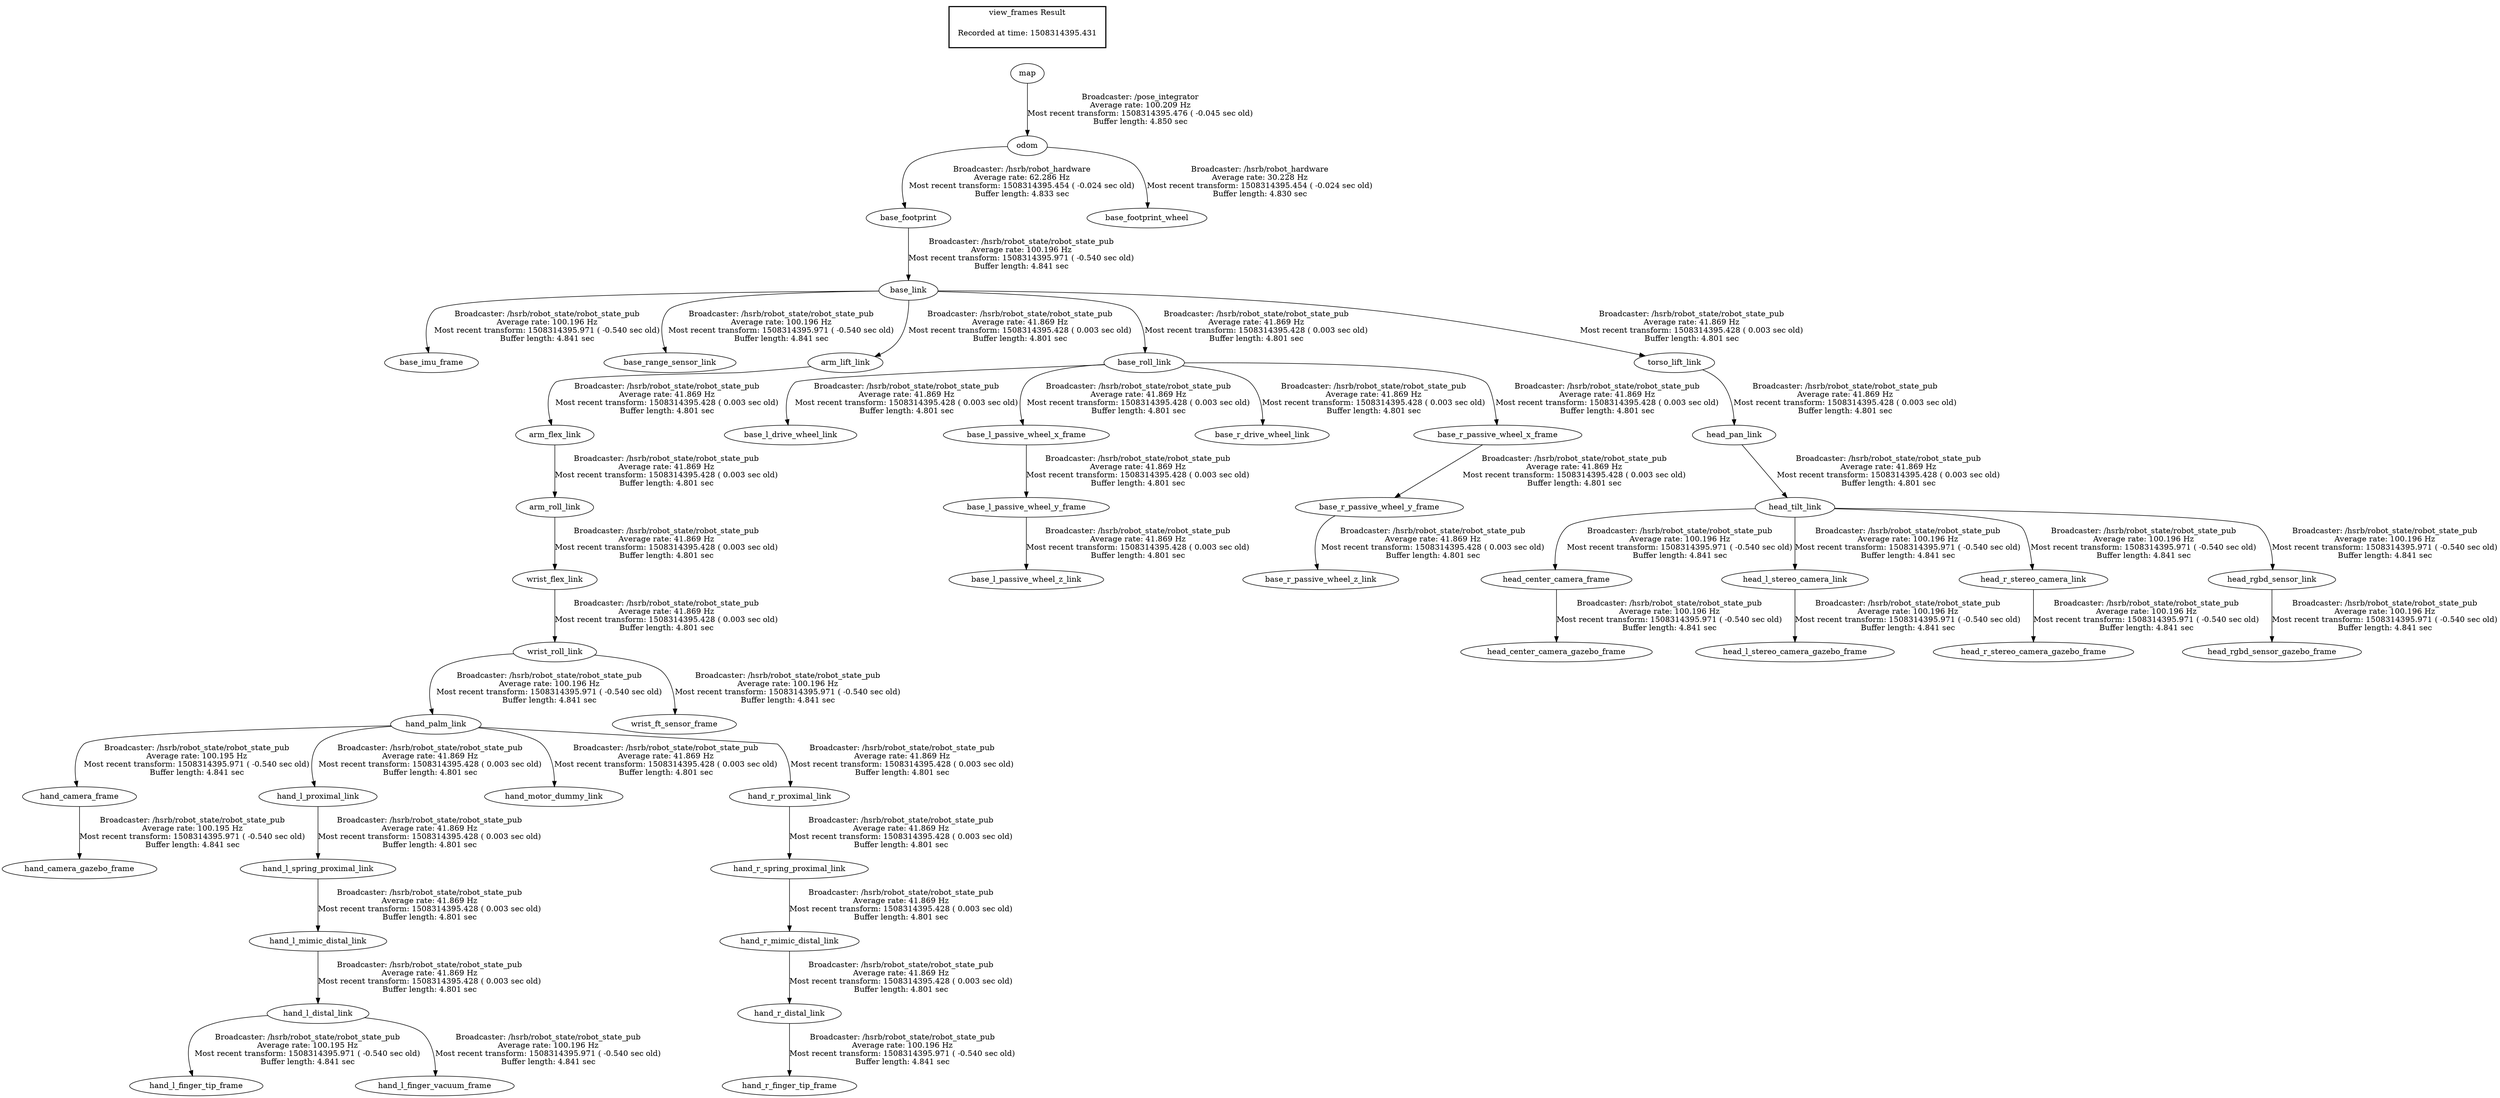 digraph G {
"odom" -> "base_footprint"[label="Broadcaster: /hsrb/robot_hardware\nAverage rate: 62.286 Hz\nMost recent transform: 1508314395.454 ( -0.024 sec old)\nBuffer length: 4.833 sec\n"];
"map" -> "odom"[label="Broadcaster: /pose_integrator\nAverage rate: 100.209 Hz\nMost recent transform: 1508314395.476 ( -0.045 sec old)\nBuffer length: 4.850 sec\n"];
"base_footprint" -> "base_link"[label="Broadcaster: /hsrb/robot_state/robot_state_pub\nAverage rate: 100.196 Hz\nMost recent transform: 1508314395.971 ( -0.540 sec old)\nBuffer length: 4.841 sec\n"];
"base_link" -> "base_imu_frame"[label="Broadcaster: /hsrb/robot_state/robot_state_pub\nAverage rate: 100.196 Hz\nMost recent transform: 1508314395.971 ( -0.540 sec old)\nBuffer length: 4.841 sec\n"];
"base_link" -> "base_range_sensor_link"[label="Broadcaster: /hsrb/robot_state/robot_state_pub\nAverage rate: 100.196 Hz\nMost recent transform: 1508314395.971 ( -0.540 sec old)\nBuffer length: 4.841 sec\n"];
"hand_palm_link" -> "hand_camera_frame"[label="Broadcaster: /hsrb/robot_state/robot_state_pub\nAverage rate: 100.195 Hz\nMost recent transform: 1508314395.971 ( -0.540 sec old)\nBuffer length: 4.841 sec\n"];
"wrist_roll_link" -> "hand_palm_link"[label="Broadcaster: /hsrb/robot_state/robot_state_pub\nAverage rate: 100.196 Hz\nMost recent transform: 1508314395.971 ( -0.540 sec old)\nBuffer length: 4.841 sec\n"];
"hand_camera_frame" -> "hand_camera_gazebo_frame"[label="Broadcaster: /hsrb/robot_state/robot_state_pub\nAverage rate: 100.195 Hz\nMost recent transform: 1508314395.971 ( -0.540 sec old)\nBuffer length: 4.841 sec\n"];
"hand_l_distal_link" -> "hand_l_finger_tip_frame"[label="Broadcaster: /hsrb/robot_state/robot_state_pub\nAverage rate: 100.195 Hz\nMost recent transform: 1508314395.971 ( -0.540 sec old)\nBuffer length: 4.841 sec\n"];
"hand_l_mimic_distal_link" -> "hand_l_distal_link"[label="Broadcaster: /hsrb/robot_state/robot_state_pub\nAverage rate: 41.869 Hz\nMost recent transform: 1508314395.428 ( 0.003 sec old)\nBuffer length: 4.801 sec\n"];
"hand_l_distal_link" -> "hand_l_finger_vacuum_frame"[label="Broadcaster: /hsrb/robot_state/robot_state_pub\nAverage rate: 100.196 Hz\nMost recent transform: 1508314395.971 ( -0.540 sec old)\nBuffer length: 4.841 sec\n"];
"wrist_flex_link" -> "wrist_roll_link"[label="Broadcaster: /hsrb/robot_state/robot_state_pub\nAverage rate: 41.869 Hz\nMost recent transform: 1508314395.428 ( 0.003 sec old)\nBuffer length: 4.801 sec\n"];
"hand_r_distal_link" -> "hand_r_finger_tip_frame"[label="Broadcaster: /hsrb/robot_state/robot_state_pub\nAverage rate: 100.196 Hz\nMost recent transform: 1508314395.971 ( -0.540 sec old)\nBuffer length: 4.841 sec\n"];
"hand_r_mimic_distal_link" -> "hand_r_distal_link"[label="Broadcaster: /hsrb/robot_state/robot_state_pub\nAverage rate: 41.869 Hz\nMost recent transform: 1508314395.428 ( 0.003 sec old)\nBuffer length: 4.801 sec\n"];
"head_tilt_link" -> "head_center_camera_frame"[label="Broadcaster: /hsrb/robot_state/robot_state_pub\nAverage rate: 100.196 Hz\nMost recent transform: 1508314395.971 ( -0.540 sec old)\nBuffer length: 4.841 sec\n"];
"head_pan_link" -> "head_tilt_link"[label="Broadcaster: /hsrb/robot_state/robot_state_pub\nAverage rate: 41.869 Hz\nMost recent transform: 1508314395.428 ( 0.003 sec old)\nBuffer length: 4.801 sec\n"];
"head_center_camera_frame" -> "head_center_camera_gazebo_frame"[label="Broadcaster: /hsrb/robot_state/robot_state_pub\nAverage rate: 100.196 Hz\nMost recent transform: 1508314395.971 ( -0.540 sec old)\nBuffer length: 4.841 sec\n"];
"head_l_stereo_camera_link" -> "head_l_stereo_camera_gazebo_frame"[label="Broadcaster: /hsrb/robot_state/robot_state_pub\nAverage rate: 100.196 Hz\nMost recent transform: 1508314395.971 ( -0.540 sec old)\nBuffer length: 4.841 sec\n"];
"head_tilt_link" -> "head_l_stereo_camera_link"[label="Broadcaster: /hsrb/robot_state/robot_state_pub\nAverage rate: 100.196 Hz\nMost recent transform: 1508314395.971 ( -0.540 sec old)\nBuffer length: 4.841 sec\n"];
"head_r_stereo_camera_link" -> "head_r_stereo_camera_gazebo_frame"[label="Broadcaster: /hsrb/robot_state/robot_state_pub\nAverage rate: 100.196 Hz\nMost recent transform: 1508314395.971 ( -0.540 sec old)\nBuffer length: 4.841 sec\n"];
"head_tilt_link" -> "head_r_stereo_camera_link"[label="Broadcaster: /hsrb/robot_state/robot_state_pub\nAverage rate: 100.196 Hz\nMost recent transform: 1508314395.971 ( -0.540 sec old)\nBuffer length: 4.841 sec\n"];
"head_rgbd_sensor_link" -> "head_rgbd_sensor_gazebo_frame"[label="Broadcaster: /hsrb/robot_state/robot_state_pub\nAverage rate: 100.196 Hz\nMost recent transform: 1508314395.971 ( -0.540 sec old)\nBuffer length: 4.841 sec\n"];
"head_tilt_link" -> "head_rgbd_sensor_link"[label="Broadcaster: /hsrb/robot_state/robot_state_pub\nAverage rate: 100.196 Hz\nMost recent transform: 1508314395.971 ( -0.540 sec old)\nBuffer length: 4.841 sec\n"];
"wrist_roll_link" -> "wrist_ft_sensor_frame"[label="Broadcaster: /hsrb/robot_state/robot_state_pub\nAverage rate: 100.196 Hz\nMost recent transform: 1508314395.971 ( -0.540 sec old)\nBuffer length: 4.841 sec\n"];
"odom" -> "base_footprint_wheel"[label="Broadcaster: /hsrb/robot_hardware\nAverage rate: 30.228 Hz\nMost recent transform: 1508314395.454 ( -0.024 sec old)\nBuffer length: 4.830 sec\n"];
"arm_lift_link" -> "arm_flex_link"[label="Broadcaster: /hsrb/robot_state/robot_state_pub\nAverage rate: 41.869 Hz\nMost recent transform: 1508314395.428 ( 0.003 sec old)\nBuffer length: 4.801 sec\n"];
"base_link" -> "arm_lift_link"[label="Broadcaster: /hsrb/robot_state/robot_state_pub\nAverage rate: 41.869 Hz\nMost recent transform: 1508314395.428 ( 0.003 sec old)\nBuffer length: 4.801 sec\n"];
"arm_flex_link" -> "arm_roll_link"[label="Broadcaster: /hsrb/robot_state/robot_state_pub\nAverage rate: 41.869 Hz\nMost recent transform: 1508314395.428 ( 0.003 sec old)\nBuffer length: 4.801 sec\n"];
"base_roll_link" -> "base_l_drive_wheel_link"[label="Broadcaster: /hsrb/robot_state/robot_state_pub\nAverage rate: 41.869 Hz\nMost recent transform: 1508314395.428 ( 0.003 sec old)\nBuffer length: 4.801 sec\n"];
"base_link" -> "base_roll_link"[label="Broadcaster: /hsrb/robot_state/robot_state_pub\nAverage rate: 41.869 Hz\nMost recent transform: 1508314395.428 ( 0.003 sec old)\nBuffer length: 4.801 sec\n"];
"base_roll_link" -> "base_l_passive_wheel_x_frame"[label="Broadcaster: /hsrb/robot_state/robot_state_pub\nAverage rate: 41.869 Hz\nMost recent transform: 1508314395.428 ( 0.003 sec old)\nBuffer length: 4.801 sec\n"];
"base_l_passive_wheel_x_frame" -> "base_l_passive_wheel_y_frame"[label="Broadcaster: /hsrb/robot_state/robot_state_pub\nAverage rate: 41.869 Hz\nMost recent transform: 1508314395.428 ( 0.003 sec old)\nBuffer length: 4.801 sec\n"];
"base_l_passive_wheel_y_frame" -> "base_l_passive_wheel_z_link"[label="Broadcaster: /hsrb/robot_state/robot_state_pub\nAverage rate: 41.869 Hz\nMost recent transform: 1508314395.428 ( 0.003 sec old)\nBuffer length: 4.801 sec\n"];
"base_roll_link" -> "base_r_drive_wheel_link"[label="Broadcaster: /hsrb/robot_state/robot_state_pub\nAverage rate: 41.869 Hz\nMost recent transform: 1508314395.428 ( 0.003 sec old)\nBuffer length: 4.801 sec\n"];
"base_roll_link" -> "base_r_passive_wheel_x_frame"[label="Broadcaster: /hsrb/robot_state/robot_state_pub\nAverage rate: 41.869 Hz\nMost recent transform: 1508314395.428 ( 0.003 sec old)\nBuffer length: 4.801 sec\n"];
"base_r_passive_wheel_x_frame" -> "base_r_passive_wheel_y_frame"[label="Broadcaster: /hsrb/robot_state/robot_state_pub\nAverage rate: 41.869 Hz\nMost recent transform: 1508314395.428 ( 0.003 sec old)\nBuffer length: 4.801 sec\n"];
"base_r_passive_wheel_y_frame" -> "base_r_passive_wheel_z_link"[label="Broadcaster: /hsrb/robot_state/robot_state_pub\nAverage rate: 41.869 Hz\nMost recent transform: 1508314395.428 ( 0.003 sec old)\nBuffer length: 4.801 sec\n"];
"hand_l_spring_proximal_link" -> "hand_l_mimic_distal_link"[label="Broadcaster: /hsrb/robot_state/robot_state_pub\nAverage rate: 41.869 Hz\nMost recent transform: 1508314395.428 ( 0.003 sec old)\nBuffer length: 4.801 sec\n"];
"hand_l_proximal_link" -> "hand_l_spring_proximal_link"[label="Broadcaster: /hsrb/robot_state/robot_state_pub\nAverage rate: 41.869 Hz\nMost recent transform: 1508314395.428 ( 0.003 sec old)\nBuffer length: 4.801 sec\n"];
"hand_palm_link" -> "hand_l_proximal_link"[label="Broadcaster: /hsrb/robot_state/robot_state_pub\nAverage rate: 41.869 Hz\nMost recent transform: 1508314395.428 ( 0.003 sec old)\nBuffer length: 4.801 sec\n"];
"hand_palm_link" -> "hand_motor_dummy_link"[label="Broadcaster: /hsrb/robot_state/robot_state_pub\nAverage rate: 41.869 Hz\nMost recent transform: 1508314395.428 ( 0.003 sec old)\nBuffer length: 4.801 sec\n"];
"hand_r_spring_proximal_link" -> "hand_r_mimic_distal_link"[label="Broadcaster: /hsrb/robot_state/robot_state_pub\nAverage rate: 41.869 Hz\nMost recent transform: 1508314395.428 ( 0.003 sec old)\nBuffer length: 4.801 sec\n"];
"hand_r_proximal_link" -> "hand_r_spring_proximal_link"[label="Broadcaster: /hsrb/robot_state/robot_state_pub\nAverage rate: 41.869 Hz\nMost recent transform: 1508314395.428 ( 0.003 sec old)\nBuffer length: 4.801 sec\n"];
"hand_palm_link" -> "hand_r_proximal_link"[label="Broadcaster: /hsrb/robot_state/robot_state_pub\nAverage rate: 41.869 Hz\nMost recent transform: 1508314395.428 ( 0.003 sec old)\nBuffer length: 4.801 sec\n"];
"torso_lift_link" -> "head_pan_link"[label="Broadcaster: /hsrb/robot_state/robot_state_pub\nAverage rate: 41.869 Hz\nMost recent transform: 1508314395.428 ( 0.003 sec old)\nBuffer length: 4.801 sec\n"];
"base_link" -> "torso_lift_link"[label="Broadcaster: /hsrb/robot_state/robot_state_pub\nAverage rate: 41.869 Hz\nMost recent transform: 1508314395.428 ( 0.003 sec old)\nBuffer length: 4.801 sec\n"];
"arm_roll_link" -> "wrist_flex_link"[label="Broadcaster: /hsrb/robot_state/robot_state_pub\nAverage rate: 41.869 Hz\nMost recent transform: 1508314395.428 ( 0.003 sec old)\nBuffer length: 4.801 sec\n"];
edge [style=invis];
 subgraph cluster_legend { style=bold; color=black; label ="view_frames Result";
"Recorded at time: 1508314395.431"[ shape=plaintext ] ;
 }->"map";
}